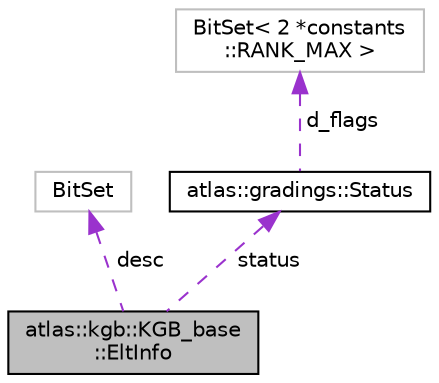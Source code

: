 digraph "atlas::kgb::KGB_base::EltInfo"
{
  edge [fontname="Helvetica",fontsize="10",labelfontname="Helvetica",labelfontsize="10"];
  node [fontname="Helvetica",fontsize="10",shape=record];
  Node1 [label="atlas::kgb::KGB_base\l::EltInfo",height=0.2,width=0.4,color="black", fillcolor="grey75", style="filled", fontcolor="black"];
  Node2 -> Node1 [dir="back",color="darkorchid3",fontsize="10",style="dashed",label=" desc" ,fontname="Helvetica"];
  Node2 [label="BitSet",height=0.2,width=0.4,color="grey75", fillcolor="white", style="filled"];
  Node3 -> Node1 [dir="back",color="darkorchid3",fontsize="10",style="dashed",label=" status" ,fontname="Helvetica"];
  Node3 [label="atlas::gradings::Status",height=0.2,width=0.4,color="black", fillcolor="white", style="filled",URL="$classatlas_1_1gradings_1_1Status.html"];
  Node4 -> Node3 [dir="back",color="darkorchid3",fontsize="10",style="dashed",label=" d_flags" ,fontname="Helvetica"];
  Node4 [label="BitSet\< 2 *constants\l::RANK_MAX \>",height=0.2,width=0.4,color="grey75", fillcolor="white", style="filled"];
}
